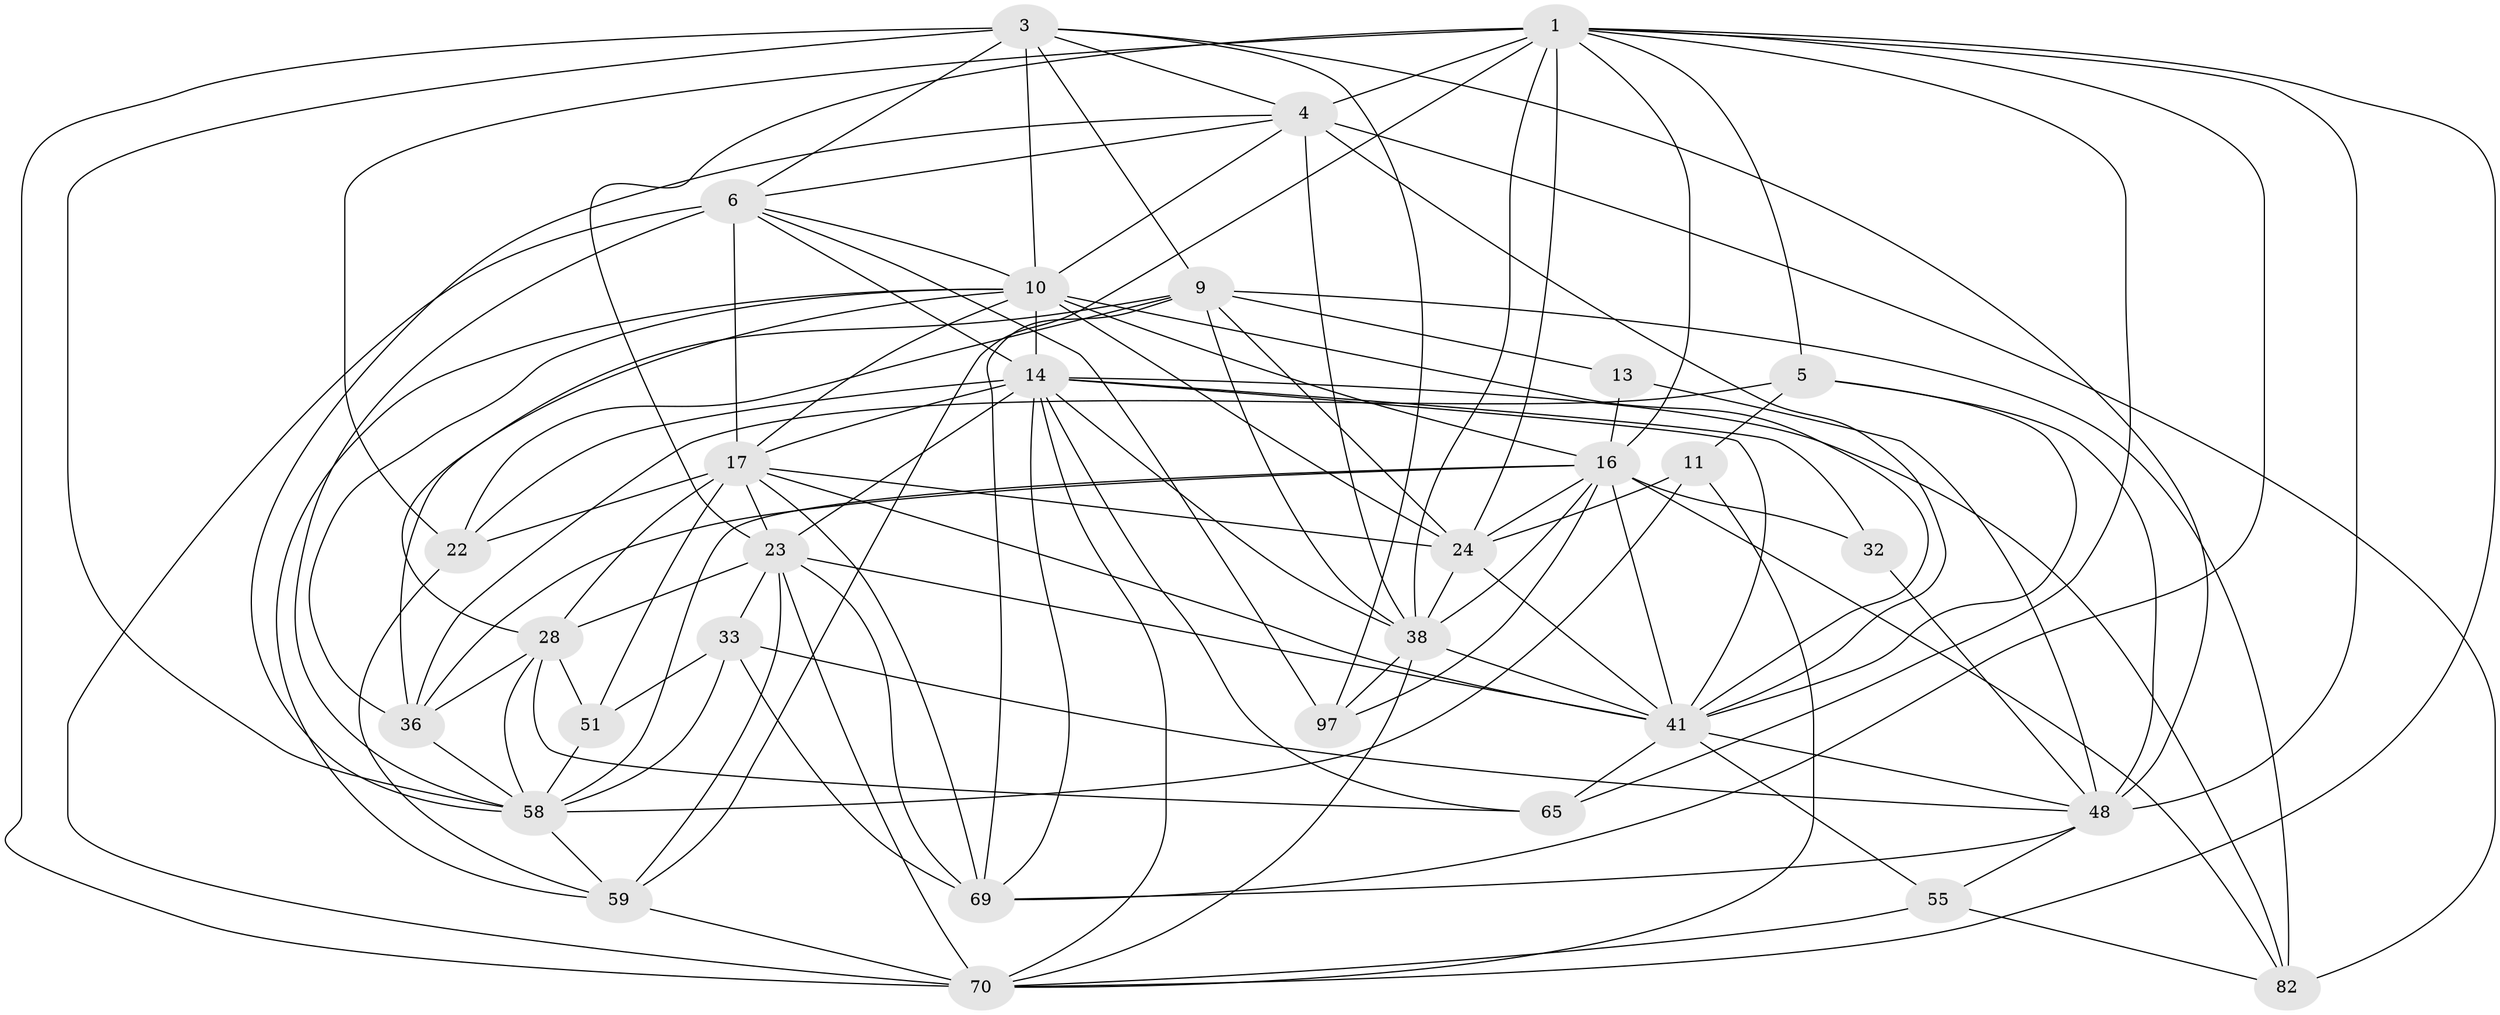 // original degree distribution, {4: 1.0}
// Generated by graph-tools (version 1.1) at 2025/20/03/04/25 18:20:59]
// undirected, 31 vertices, 113 edges
graph export_dot {
graph [start="1"]
  node [color=gray90,style=filled];
  1 [super="+71+2+7"];
  3 [super="+20+26"];
  4 [super="+8+19"];
  5 [super="+79"];
  6 [super="+29+12"];
  9 [super="+34+83"];
  10 [super="+50"];
  11;
  13;
  14 [super="+21+27"];
  16 [super="+35+45+25"];
  17 [super="+53+47+61+90"];
  22 [super="+66"];
  23 [super="+76"];
  24 [super="+46+44"];
  28 [super="+73+30"];
  32;
  33 [super="+67"];
  36 [super="+86"];
  38 [super="+60"];
  41 [super="+52+43"];
  48 [super="+49"];
  51;
  55;
  58 [super="+77+92+88"];
  59 [super="+98"];
  65;
  69 [super="+102+94"];
  70 [super="+74+80"];
  82 [super="+95"];
  97;
  1 -- 4 [weight=2];
  1 -- 38 [weight=2];
  1 -- 23;
  1 -- 48;
  1 -- 5 [weight=2];
  1 -- 22 [weight=2];
  1 -- 65;
  1 -- 69;
  1 -- 70;
  1 -- 16;
  1 -- 24;
  1 -- 59;
  3 -- 97;
  3 -- 58;
  3 -- 48;
  3 -- 6;
  3 -- 9;
  3 -- 4;
  3 -- 70;
  3 -- 10;
  4 -- 6;
  4 -- 82;
  4 -- 41 [weight=2];
  4 -- 58;
  4 -- 38;
  4 -- 10;
  5 -- 36;
  5 -- 11;
  5 -- 48;
  5 -- 41;
  6 -- 97;
  6 -- 70 [weight=2];
  6 -- 10 [weight=2];
  6 -- 14 [weight=2];
  6 -- 17 [weight=2];
  6 -- 58;
  9 -- 69;
  9 -- 13;
  9 -- 22;
  9 -- 24;
  9 -- 82;
  9 -- 36;
  9 -- 38;
  10 -- 17;
  10 -- 16 [weight=2];
  10 -- 36;
  10 -- 41;
  10 -- 14 [weight=2];
  10 -- 24;
  10 -- 59;
  10 -- 28;
  11 -- 24;
  11 -- 58;
  11 -- 70;
  13 -- 16 [weight=2];
  13 -- 48;
  14 -- 38;
  14 -- 69;
  14 -- 23 [weight=2];
  14 -- 70;
  14 -- 32 [weight=2];
  14 -- 65;
  14 -- 41;
  14 -- 82;
  14 -- 22;
  14 -- 17;
  16 -- 82 [weight=2];
  16 -- 97;
  16 -- 38;
  16 -- 32;
  16 -- 36;
  16 -- 24;
  16 -- 58 [weight=2];
  16 -- 41 [weight=2];
  17 -- 51;
  17 -- 24 [weight=2];
  17 -- 69;
  17 -- 41;
  17 -- 28;
  17 -- 22;
  17 -- 23;
  22 -- 59;
  23 -- 59;
  23 -- 69;
  23 -- 33;
  23 -- 70;
  23 -- 28;
  23 -- 41;
  24 -- 41 [weight=2];
  24 -- 38;
  28 -- 58 [weight=2];
  28 -- 65;
  28 -- 51;
  28 -- 36;
  32 -- 48;
  33 -- 69 [weight=2];
  33 -- 48;
  33 -- 51;
  33 -- 58;
  36 -- 58;
  38 -- 97;
  38 -- 70;
  38 -- 41;
  41 -- 48 [weight=2];
  41 -- 65;
  41 -- 55;
  48 -- 69;
  48 -- 55;
  51 -- 58;
  55 -- 82;
  55 -- 70;
  58 -- 59;
  59 -- 70;
}
